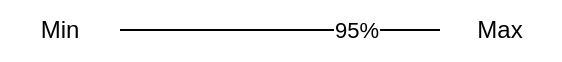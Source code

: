 <mxfile version="16.2.6" type="github"><diagram id="18MhOhvTavwE9Lsi_hp-" name="Page-1"><mxGraphModel dx="994" dy="523" grid="0" gridSize="10" guides="1" tooltips="1" connect="1" arrows="1" fold="1" page="1" pageScale="1" pageWidth="827" pageHeight="1169" math="0" shadow="0"><root><mxCell id="0"/><mxCell id="1" parent="0"/><mxCell id="0Yo-S67ZqA8TGSoI_XKm-1" value="" style="endArrow=none;html=1;rounded=0;strokeColor=#000000;" parent="1" target="0Yo-S67ZqA8TGSoI_XKm-2" edge="1"><mxGeometry width="50" height="50" relative="1" as="geometry"><mxPoint x="210" y="260" as="sourcePoint"/><mxPoint x="600" y="260" as="targetPoint"/></mxGeometry></mxCell><mxCell id="0Yo-S67ZqA8TGSoI_XKm-4" value="95%" style="edgeLabel;html=1;align=center;verticalAlign=middle;resizable=0;points=[];" parent="0Yo-S67ZqA8TGSoI_XKm-1" vertex="1" connectable="0"><mxGeometry x="0.468" relative="1" as="geometry"><mxPoint as="offset"/></mxGeometry></mxCell><mxCell id="0Yo-S67ZqA8TGSoI_XKm-2" value="Max" style="text;html=1;strokeColor=none;fillColor=none;align=center;verticalAlign=middle;whiteSpace=wrap;rounded=0;" parent="1" vertex="1"><mxGeometry x="370" y="245" width="60" height="30" as="geometry"/></mxCell><mxCell id="0Yo-S67ZqA8TGSoI_XKm-3" value="Min" style="text;html=1;strokeColor=none;fillColor=none;align=center;verticalAlign=middle;whiteSpace=wrap;rounded=0;" parent="1" vertex="1"><mxGeometry x="150" y="245" width="60" height="30" as="geometry"/></mxCell></root></mxGraphModel></diagram></mxfile>